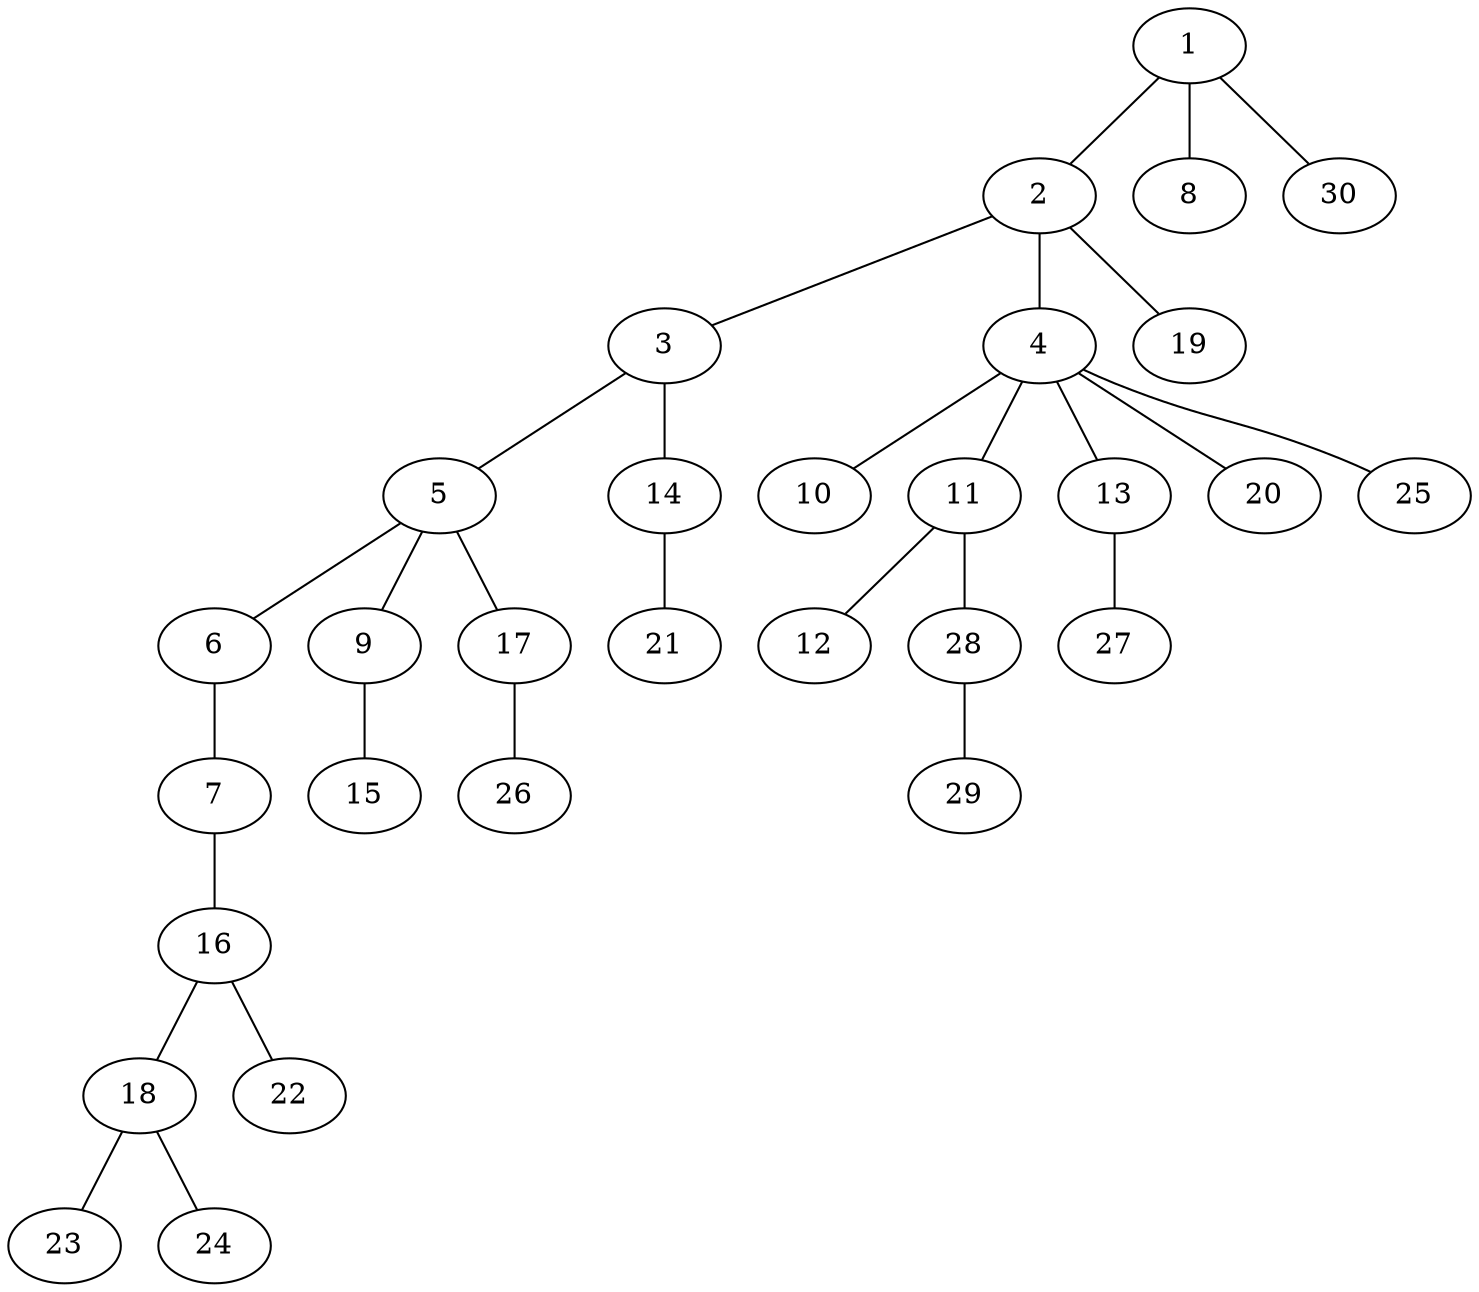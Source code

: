 graph graphname {1--2
1--8
1--30
2--3
2--4
2--19
3--5
3--14
4--10
4--11
4--13
4--20
4--25
5--6
5--9
5--17
6--7
7--16
9--15
11--12
11--28
13--27
14--21
16--18
16--22
17--26
18--23
18--24
28--29
}